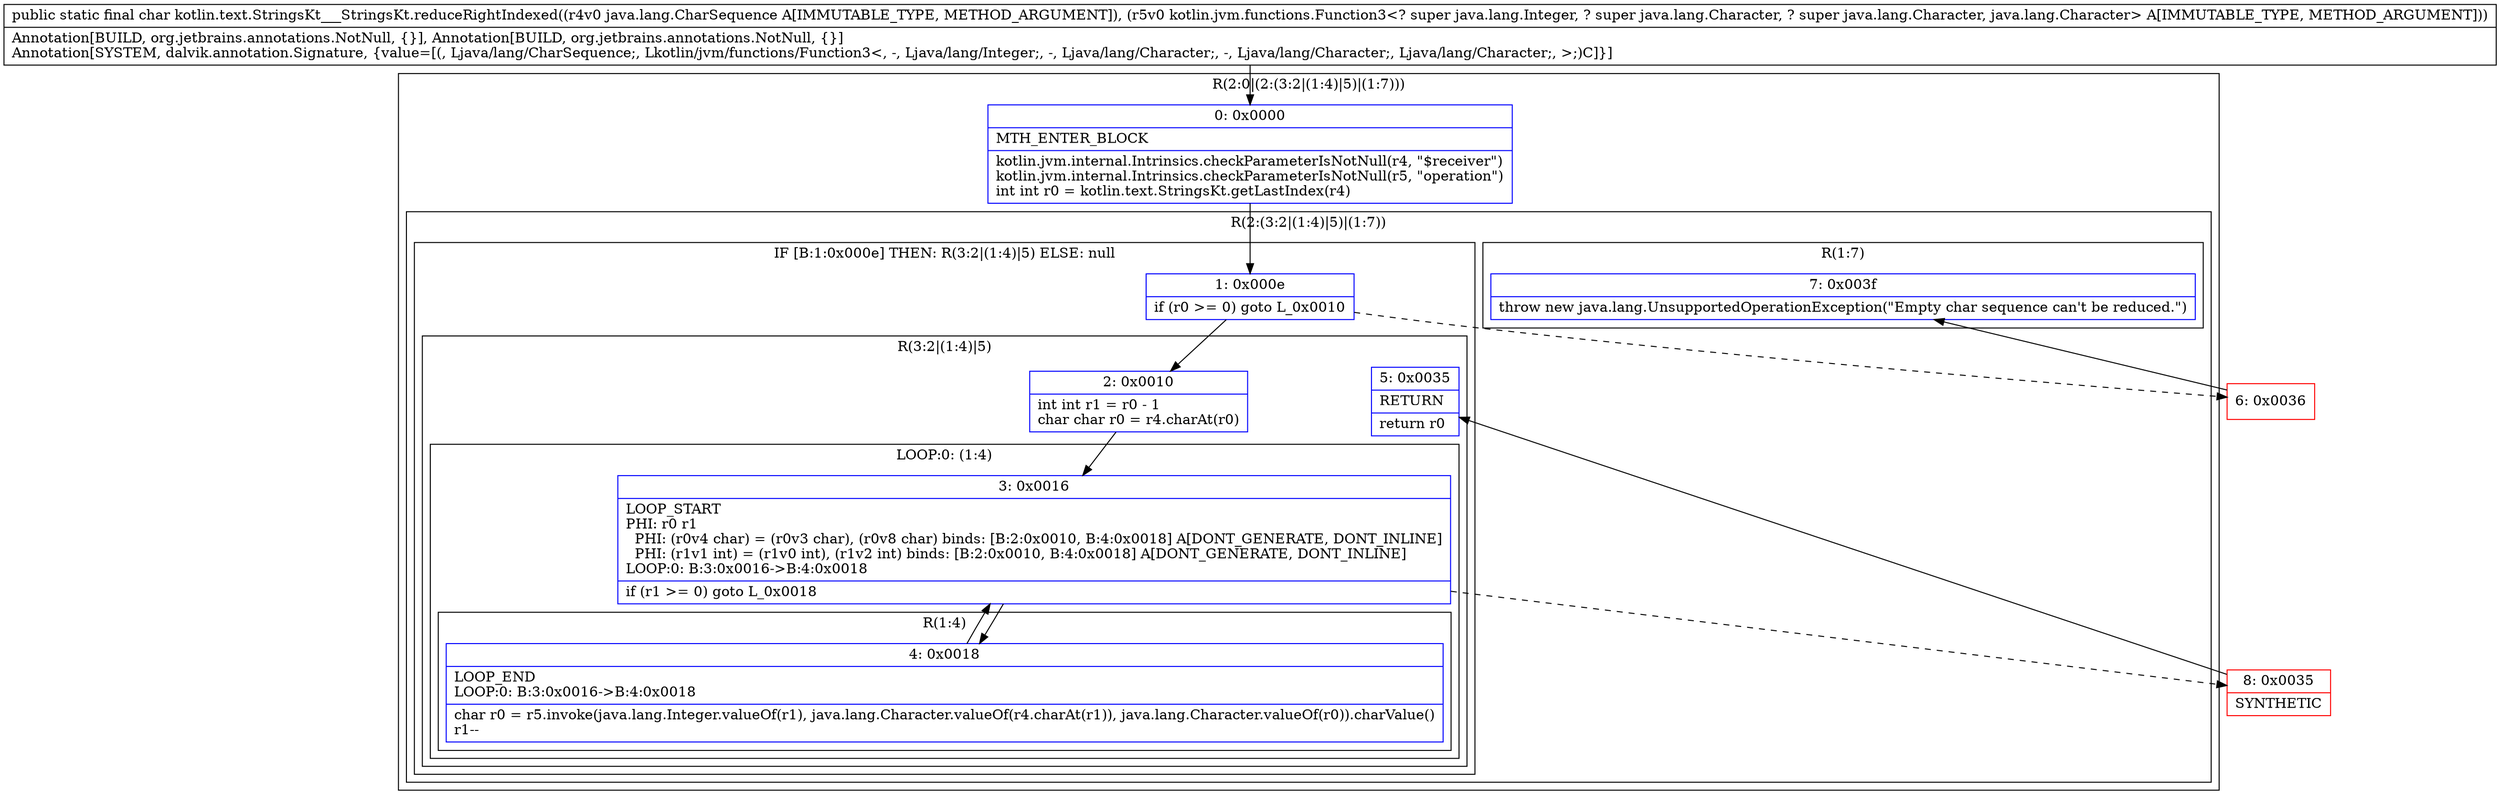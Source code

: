 digraph "CFG forkotlin.text.StringsKt___StringsKt.reduceRightIndexed(Ljava\/lang\/CharSequence;Lkotlin\/jvm\/functions\/Function3;)C" {
subgraph cluster_Region_1259190975 {
label = "R(2:0|(2:(3:2|(1:4)|5)|(1:7)))";
node [shape=record,color=blue];
Node_0 [shape=record,label="{0\:\ 0x0000|MTH_ENTER_BLOCK\l|kotlin.jvm.internal.Intrinsics.checkParameterIsNotNull(r4, \"$receiver\")\lkotlin.jvm.internal.Intrinsics.checkParameterIsNotNull(r5, \"operation\")\lint int r0 = kotlin.text.StringsKt.getLastIndex(r4)\l}"];
subgraph cluster_Region_2028793803 {
label = "R(2:(3:2|(1:4)|5)|(1:7))";
node [shape=record,color=blue];
subgraph cluster_IfRegion_1191632266 {
label = "IF [B:1:0x000e] THEN: R(3:2|(1:4)|5) ELSE: null";
node [shape=record,color=blue];
Node_1 [shape=record,label="{1\:\ 0x000e|if (r0 \>= 0) goto L_0x0010\l}"];
subgraph cluster_Region_850255462 {
label = "R(3:2|(1:4)|5)";
node [shape=record,color=blue];
Node_2 [shape=record,label="{2\:\ 0x0010|int int r1 = r0 \- 1\lchar char r0 = r4.charAt(r0)\l}"];
subgraph cluster_LoopRegion_795233960 {
label = "LOOP:0: (1:4)";
node [shape=record,color=blue];
Node_3 [shape=record,label="{3\:\ 0x0016|LOOP_START\lPHI: r0 r1 \l  PHI: (r0v4 char) = (r0v3 char), (r0v8 char) binds: [B:2:0x0010, B:4:0x0018] A[DONT_GENERATE, DONT_INLINE]\l  PHI: (r1v1 int) = (r1v0 int), (r1v2 int) binds: [B:2:0x0010, B:4:0x0018] A[DONT_GENERATE, DONT_INLINE]\lLOOP:0: B:3:0x0016\-\>B:4:0x0018\l|if (r1 \>= 0) goto L_0x0018\l}"];
subgraph cluster_Region_161010105 {
label = "R(1:4)";
node [shape=record,color=blue];
Node_4 [shape=record,label="{4\:\ 0x0018|LOOP_END\lLOOP:0: B:3:0x0016\-\>B:4:0x0018\l|char r0 = r5.invoke(java.lang.Integer.valueOf(r1), java.lang.Character.valueOf(r4.charAt(r1)), java.lang.Character.valueOf(r0)).charValue()\lr1\-\-\l}"];
}
}
Node_5 [shape=record,label="{5\:\ 0x0035|RETURN\l|return r0\l}"];
}
}
subgraph cluster_Region_1258322597 {
label = "R(1:7)";
node [shape=record,color=blue];
Node_7 [shape=record,label="{7\:\ 0x003f|throw new java.lang.UnsupportedOperationException(\"Empty char sequence can't be reduced.\")\l}"];
}
}
}
Node_6 [shape=record,color=red,label="{6\:\ 0x0036}"];
Node_8 [shape=record,color=red,label="{8\:\ 0x0035|SYNTHETIC\l}"];
MethodNode[shape=record,label="{public static final char kotlin.text.StringsKt___StringsKt.reduceRightIndexed((r4v0 java.lang.CharSequence A[IMMUTABLE_TYPE, METHOD_ARGUMENT]), (r5v0 kotlin.jvm.functions.Function3\<? super java.lang.Integer, ? super java.lang.Character, ? super java.lang.Character, java.lang.Character\> A[IMMUTABLE_TYPE, METHOD_ARGUMENT]))  | Annotation[BUILD, org.jetbrains.annotations.NotNull, \{\}], Annotation[BUILD, org.jetbrains.annotations.NotNull, \{\}]\lAnnotation[SYSTEM, dalvik.annotation.Signature, \{value=[(, Ljava\/lang\/CharSequence;, Lkotlin\/jvm\/functions\/Function3\<, \-, Ljava\/lang\/Integer;, \-, Ljava\/lang\/Character;, \-, Ljava\/lang\/Character;, Ljava\/lang\/Character;, \>;)C]\}]\l}"];
MethodNode -> Node_0;
Node_0 -> Node_1;
Node_1 -> Node_2;
Node_1 -> Node_6[style=dashed];
Node_2 -> Node_3;
Node_3 -> Node_4;
Node_3 -> Node_8[style=dashed];
Node_4 -> Node_3;
Node_6 -> Node_7;
Node_8 -> Node_5;
}

